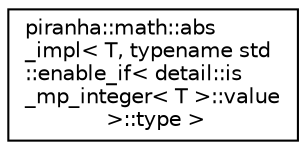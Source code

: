 digraph "Graphical Class Hierarchy"
{
  edge [fontname="Helvetica",fontsize="10",labelfontname="Helvetica",labelfontsize="10"];
  node [fontname="Helvetica",fontsize="10",shape=record];
  rankdir="LR";
  Node0 [label="piranha::math::abs\l_impl\< T, typename std\l::enable_if\< detail::is\l_mp_integer\< T \>::value\l \>::type \>",height=0.2,width=0.4,color="black", fillcolor="white", style="filled",URL="$structpiranha_1_1math_1_1abs__impl_3_01_t_00_01typename_01std_1_1enable__if_3_01detail_1_1is__mp253eef59264953658e3ef2df9e11d5d2.html",tooltip="Specialisation of the piranha::math::abs() functor for piranha::mp_integer. "];
}
